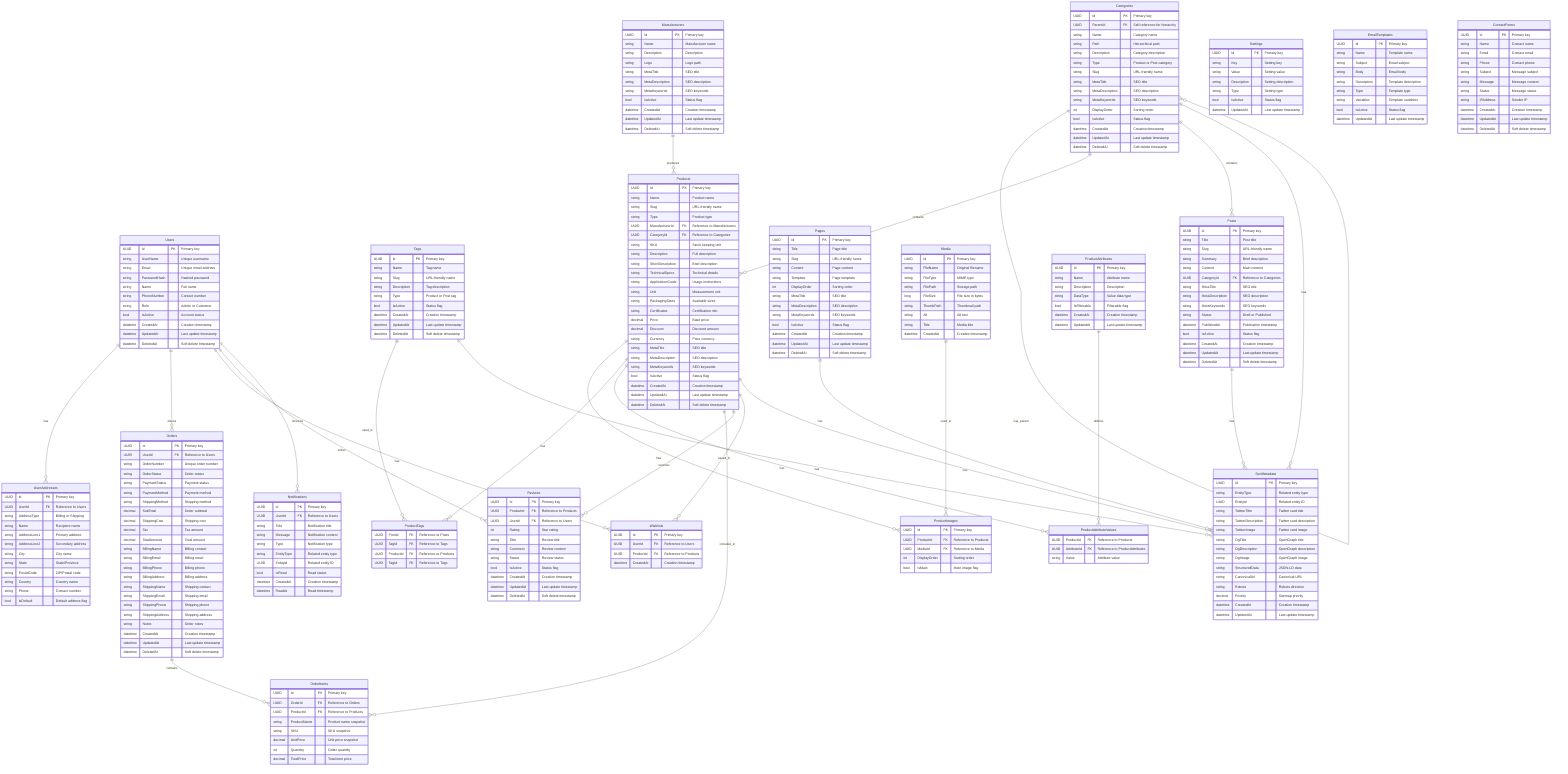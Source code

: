 erDiagram
%% Core User Management
    Users {
        UUID Id PK "Primary key"
        string UserName "Unique username"
        string Email "Unique email address"
        string PasswordHash "Hashed password"
        string Name "Full name"
        string PhoneNumber "Contact number"
        string Role "Admin or Customer"
        bool IsActive "Account status"
        datetime CreatedAt "Creation timestamp"
        datetime UpdatedAt "Last update timestamp"
        datetime DeletedAt "Soft delete timestamp"
    }

    UserAddresses {
        UUID Id PK "Primary key"
        UUID UserId FK "Reference to Users"
        string AddressType "Billing or Shipping"
        string Name "Recipient name"
        string AddressLine1 "Primary address"
        string AddressLine2 "Secondary address"
        string City "City name"
        string State "State/Province"
        string PostalCode "ZIP/Postal code"
        string Country "Country name"
        string Phone "Contact number"
        bool IsDefault "Default address flag"
    }

%% Content Management
    Categories {
        UUID Id PK "Primary key"
        UUID ParentId FK "Self-reference for hierarchy"
        string Name "Category name"
        string Path "Hierarchical path"
        string Description "Category description"
        string Type "Product or Post category"
        string Slug "URL-friendly name"
        string MetaTitle "SEO title"
        string MetaDescription "SEO description"
        string MetaKeywords "SEO keywords"
        int DisplayOrder "Sorting order"
        bool IsActive "Status flag"
        datetime CreatedAt "Creation timestamp"
        datetime UpdatedAt "Last update timestamp"
        datetime DeletedAt "Soft delete timestamp"
    }

    Tags {
        UUID Id PK "Primary key"
        string Name "Tag name"
        string Slug "URL-friendly name"
        string Description "Tag description"
        string Type "Product or Post tag"
        bool IsActive "Status flag"
        datetime CreatedAt "Creation timestamp"
        datetime UpdatedAt "Last update timestamp"
        datetime DeletedAt "Soft delete timestamp"
    }

    Posts {
        UUID Id PK "Primary key"
        string Title "Post title"
        string Slug "URL-friendly name"
        string Summary "Brief description"
        string Content "Main content"
        UUID CategoryId FK "Reference to Categories"
        string MetaTitle "SEO title"
        string MetaDescription "SEO description"
        string MetaKeywords "SEO keywords"
        string Status "Draft or Published"
        datetime PublishedAt "Publication timestamp"
        bool IsActive "Status flag"
        datetime CreatedAt "Creation timestamp"
        datetime UpdatedAt "Last update timestamp"
        datetime DeletedAt "Soft delete timestamp"
    }

    Pages {
        UUID Id PK "Primary key"
        string Title "Page title"
        string Slug "URL-friendly name"
        string Content "Page content"
        string Template "Page template"
        int DisplayOrder "Sorting order"
        string MetaTitle "SEO title"
        string MetaDescription "SEO description"
        string MetaKeywords "SEO keywords"
        bool IsActive "Status flag"
        datetime CreatedAt "Creation timestamp"
        datetime UpdatedAt "Last update timestamp"
        datetime DeletedAt "Soft delete timestamp"
    }

    ProductTags {
        UUID PostId FK "Reference to Posts"
        UUID TagId FK "Reference to Tags"
    }

%% Media Management
    Media {
        UUID Id PK "Primary key"
        string FileName "Original filename"
        string FileType "MIME type"
        string FilePath "Storage path"
        long FileSize "File size in bytes"
        string ThumbPath "Thumbnail path"
        string Alt "Alt text"
        string Title "Media title"
        datetime CreatedAt "Creation timestamp"
    }

%% Product Management
    Manufacturers {
        UUID Id PK "Primary key"
        string Name "Manufacturer name"
        string Description "Description"
        string Logo "Logo path"
        string MetaTitle "SEO title"
        string MetaDescription "SEO description"
        string MetaKeywords "SEO keywords"
        bool IsActive "Status flag"
        datetime CreatedAt "Creation timestamp"
        datetime UpdatedAt "Last update timestamp"
        datetime DeletedAt "Soft delete timestamp"
    }

    Products {
        UUID Id PK "Primary key"
        string Name "Product name"
        string Slug "URL-friendly name"
        string Type "Product type"
        UUID ManufacturerId FK "Reference to Manufacturers"
        UUID CategoryId FK "Reference to Categories"
        string SKU "Stock keeping unit"
        string Description "Full description"
        string ShortDescription "Brief description"
        string TechnicalSpecs "Technical details"
        string ApplicationGuide "Usage instructions"
        string Unit "Measurement unit"
        string PackagingSizes "Available sizes"
        string Certificates "Certification info"
        decimal Price "Base price"
        decimal Discount "Discount amount"
        string Currency "Price currency"
        string MetaTitle "SEO title"
        string MetaDescription "SEO description"
        string MetaKeywords "SEO keywords"
        bool IsActive "Status flag"
        datetime CreatedAt "Creation timestamp"
        datetime UpdatedAt "Last update timestamp"
        datetime DeletedAt "Soft delete timestamp"
    }

    ProductImages {
        UUID Id PK "Primary key"
        UUID ProductId FK "Reference to Products"
        UUID MediaId FK "Reference to Media"
        int DisplayOrder "Sorting order"
        bool IsMain "Main image flag"
    }

    ProductTags {
        UUID ProductId FK "Reference to Products"
        UUID TagId FK "Reference to Tags"
    }

    ProductAttributes {
        UUID Id PK "Primary key"
        string Name "Attribute name"
        string Description "Description"
        string DataType "Value data type"
        bool IsFilterable "Filterable flag"
        datetime CreatedAt "Creation timestamp"
        datetime UpdatedAt "Last update timestamp"
    }

    ProductAttributeValues {
        UUID ProductId FK "Reference to Products"
        UUID AttributeId FK "Reference to ProductAttributes"
        string Value "Attribute value"
    }

%% Order Management
    Orders {
        UUID Id PK "Primary key"
        UUID UserId FK "Reference to Users"
        string OrderNumber "Unique order number"
        string OrderStatus "Order status"
        string PaymentStatus "Payment status"
        string PaymentMethod "Payment method"
        string ShippingMethod "Shipping method"
        decimal SubTotal "Order subtotal"
        decimal ShippingCost "Shipping cost"
        decimal Tax "Tax amount"
        decimal TotalAmount "Total amount"
        string BillingName "Billing contact"
        string BillingEmail "Billing email"
        string BillingPhone "Billing phone"
        string BillingAddress "Billing address"
        string ShippingName "Shipping contact"
        string ShippingEmail "Shipping email"
        string ShippingPhone "Shipping phone"
        string ShippingAddress "Shipping address"
        string Notes "Order notes"
        datetime CreatedAt "Creation timestamp"
        datetime UpdatedAt "Last update timestamp"
        datetime DeletedAt "Soft delete timestamp"
    }

    OrderItems {
        UUID Id PK "Primary key"
        UUID OrderId FK "Reference to Orders"
        UUID ProductId FK "Reference to Products"
        string ProductName "Product name snapshot"
        string SKU "SKU snapshot"
        decimal UnitPrice "Unit price snapshot"
        int Quantity "Order quantity"
        decimal TotalPrice "Total item price"
    }

%% Customer Engagement
    Reviews {
        UUID Id PK "Primary key"
        UUID ProductId FK "Reference to Products"
        UUID UserId FK "Reference to Users"
        int Rating "Star rating"
        string Title "Review title"
        string Comment "Review content"
        string Status "Review status"
        bool IsActive "Status flag"
        datetime CreatedAt "Creation timestamp"
        datetime UpdatedAt "Last update timestamp"
        datetime DeletedAt "Soft delete timestamp"
    }

    Wishlists {
        UUID Id PK "Primary key"
        UUID UserId FK "Reference to Users"
        UUID ProductId FK "Reference to Products"
        datetime CreatedAt "Creation timestamp"
    }

%% System Configuration
    Settings {
        UUID Id PK "Primary key"
        string Key "Setting key"
        string Value "Setting value"
        string Description "Setting description"
        string Type "Setting type"
        bool IsActive "Status flag"
        datetime UpdatedAt "Last update timestamp"
    }

    EmailTemplates {
        UUID Id PK "Primary key"
        string Name "Template name"
        string Subject "Email subject"
        string Body "Email body"
        string Description "Template description"
        string Type "Template type"
        string Variables "Template variables"
        bool IsActive "Status flag"
        datetime UpdatedAt "Last update timestamp"
    }

%% SEO Management
    SeoMetadata {
        UUID Id PK "Primary key"
        string EntityType "Related entity type"
        UUID EntityId "Related entity ID"
        string TwitterTitle "Twitter card title"
        string TwitterDescription "Twitter card description"
        string TwitterImage "Twitter card image"
        string OgTitle "OpenGraph title"
        string OgDescription "OpenGraph description"
        string OgImage "OpenGraph image"
        string StructuredData "JSON-LD data"
        string CanonicalUrl "Canonical URL"
        string Robots "Robots directive"
        decimal Priority "Sitemap priority"
        datetime CreatedAt "Creation timestamp"
        datetime UpdatedAt "Last update timestamp"
    }

%% Communication
    ContactForms {
        UUID Id PK "Primary key"
        string Name "Contact name"
        string Email "Contact email"
        string Phone "Contact phone"
        string Subject "Message subject"
        string Message "Message content"
        string Status "Message status"
        string IPAddress "Sender IP"
        datetime CreatedAt "Creation timestamp"
        datetime UpdatedAt "Last update timestamp"
        datetime DeletedAt "Soft delete timestamp"
    }

    Notifications {
        UUID Id PK "Primary key"
        UUID UserId FK "Reference to Users"
        string Title "Notification title"
        string Message "Notification content"
        string Type "Notification type"
        string EntityType "Related entity type"
        UUID EntityId "Related entity ID"
        bool IsRead "Read status"
        datetime CreatedAt "Creation timestamp"
        datetime ReadAt "Read timestamp"
    }

%% Relationships
    Users ||--o{ UserAddresses: "has"
    Users ||--o{ Orders: "places"
    Users ||--o{ Wishlists: "has"
    Users ||--o{ Reviews: "writes"
    Users ||--o{ Notifications: "receives"
    Categories ||--o{ Categories: "has_parent"
    Categories ||--o{ Products: "contains"
    Categories ||--o{ Posts: "contains"
    Categories ||--o{ SeoMetadata: "has"
    Products ||--o{ ProductImages: "has"
    Products ||--o{ ProductTags: "has"
    Products ||--o{ ProductAttributeValues: "has"
    Products ||--o{ OrderItems: "included_in"
    Products ||--o{ Reviews: "receives"
    Products ||--o{ Wishlists: "saved_in"
    Products ||--o{ SeoMetadata: "has"
    Tags ||--o{ ProductTags: "used_in"
    Tags ||--o{ SeoMetadata: "has"
    Manufacturers ||--o{ Products: "produces"
    Orders ||--o{ OrderItems: "contains"
    ProductAttributes ||--o{ ProductAttributeValues: "defines"
    Media ||--o{ ProductImages: "used_in"
    Pages ||--o{ SeoMetadata: "has"
    Posts ||--o{ SeoMetadata: "has"